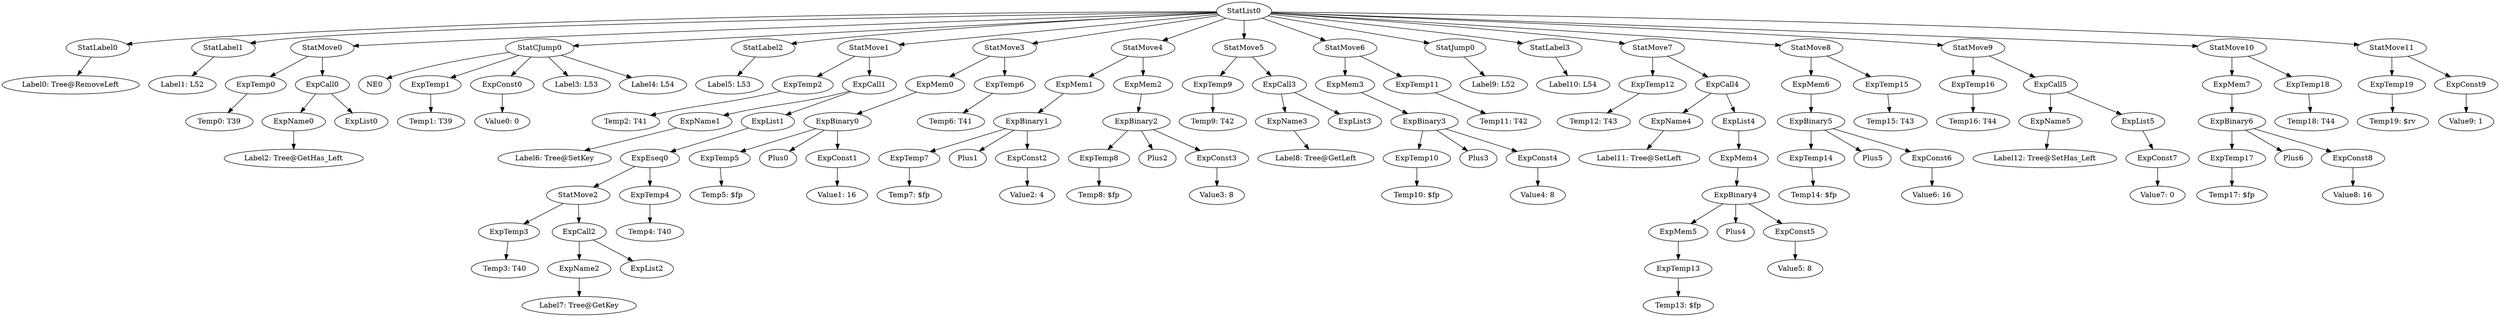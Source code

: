 digraph {
	ordering = out;
	ExpMem7 -> ExpBinary6;
	ExpTemp17 -> "Temp17: $fp";
	StatMove11 -> ExpTemp19;
	StatMove11 -> ExpConst9;
	ExpList5 -> ExpConst7;
	ExpConst7 -> "Value7: 0";
	ExpCall5 -> ExpName5;
	ExpCall5 -> ExpList5;
	StatMove9 -> ExpTemp16;
	StatMove9 -> ExpCall5;
	ExpBinary6 -> ExpTemp17;
	ExpBinary6 -> Plus6;
	ExpBinary6 -> ExpConst8;
	ExpTemp16 -> "Temp16: T44";
	ExpMem6 -> ExpBinary5;
	ExpConst9 -> "Value9: 1";
	ExpBinary5 -> ExpTemp14;
	ExpBinary5 -> Plus5;
	ExpBinary5 -> ExpConst6;
	ExpTemp14 -> "Temp14: $fp";
	ExpTemp13 -> "Temp13: $fp";
	ExpMem4 -> ExpBinary4;
	ExpName4 -> "Label11: Tree@SetLeft";
	StatMove7 -> ExpTemp12;
	StatMove7 -> ExpCall4;
	ExpTemp11 -> "Temp11: T42";
	ExpEseq0 -> StatMove2;
	ExpEseq0 -> ExpTemp4;
	ExpTemp3 -> "Temp3: T40";
	StatJump0 -> "Label9: L52";
	ExpCall1 -> ExpName1;
	ExpCall1 -> ExpList1;
	ExpName2 -> "Label7: Tree@GetKey";
	ExpTemp1 -> "Temp1: T39";
	ExpTemp5 -> "Temp5: $fp";
	ExpTemp19 -> "Temp19: $rv";
	StatMove2 -> ExpTemp3;
	StatMove2 -> ExpCall2;
	ExpTemp2 -> "Temp2: T41";
	ExpTemp10 -> "Temp10: $fp";
	ExpCall4 -> ExpName4;
	ExpCall4 -> ExpList4;
	StatLabel2 -> "Label5: L53";
	ExpBinary4 -> ExpMem5;
	ExpBinary4 -> Plus4;
	ExpBinary4 -> ExpConst5;
	ExpConst0 -> "Value0: 0";
	ExpMem0 -> ExpBinary0;
	StatMove4 -> ExpMem1;
	StatMove4 -> ExpMem2;
	ExpTemp15 -> "Temp15: T43";
	ExpName1 -> "Label6: Tree@SetKey";
	StatMove1 -> ExpTemp2;
	StatMove1 -> ExpCall1;
	StatCJump0 -> NE0;
	StatCJump0 -> ExpTemp1;
	StatCJump0 -> ExpConst0;
	StatCJump0 -> "Label3: L53";
	StatCJump0 -> "Label4: L54";
	ExpTemp18 -> "Temp18: T44";
	ExpTemp8 -> "Temp8: $fp";
	StatLabel1 -> "Label1: L52";
	ExpCall0 -> ExpName0;
	ExpCall0 -> ExpList0;
	ExpTemp12 -> "Temp12: T43";
	ExpMem2 -> ExpBinary2;
	StatList0 -> StatLabel0;
	StatList0 -> StatLabel1;
	StatList0 -> StatMove0;
	StatList0 -> StatCJump0;
	StatList0 -> StatLabel2;
	StatList0 -> StatMove1;
	StatList0 -> StatMove3;
	StatList0 -> StatMove4;
	StatList0 -> StatMove5;
	StatList0 -> StatMove6;
	StatList0 -> StatJump0;
	StatList0 -> StatLabel3;
	StatList0 -> StatMove7;
	StatList0 -> StatMove8;
	StatList0 -> StatMove9;
	StatList0 -> StatMove10;
	StatList0 -> StatMove11;
	StatMove10 -> ExpMem7;
	StatMove10 -> ExpTemp18;
	ExpCall2 -> ExpName2;
	ExpCall2 -> ExpList2;
	StatMove8 -> ExpMem6;
	StatMove8 -> ExpTemp15;
	StatMove0 -> ExpTemp0;
	StatMove0 -> ExpCall0;
	ExpName5 -> "Label12: Tree@SetHas_Left";
	ExpName0 -> "Label2: Tree@GetHas_Left";
	ExpTemp4 -> "Temp4: T40";
	ExpTemp0 -> "Temp0: T39";
	ExpTemp7 -> "Temp7: $fp";
	ExpList4 -> ExpMem4;
	ExpBinary0 -> ExpTemp5;
	ExpBinary0 -> Plus0;
	ExpBinary0 -> ExpConst1;
	ExpConst1 -> "Value1: 16";
	ExpConst5 -> "Value5: 8";
	StatMove5 -> ExpTemp9;
	StatMove5 -> ExpCall3;
	StatMove3 -> ExpMem0;
	StatMove3 -> ExpTemp6;
	StatMove6 -> ExpMem3;
	StatMove6 -> ExpTemp11;
	ExpTemp6 -> "Temp6: T41";
	ExpCall3 -> ExpName3;
	ExpCall3 -> ExpList3;
	ExpList1 -> ExpEseq0;
	ExpBinary1 -> ExpTemp7;
	ExpBinary1 -> Plus1;
	ExpBinary1 -> ExpConst2;
	ExpConst6 -> "Value6: 16";
	ExpMem1 -> ExpBinary1;
	ExpMem5 -> ExpTemp13;
	StatLabel0 -> "Label0: Tree@RemoveLeft";
	ExpBinary2 -> ExpTemp8;
	ExpBinary2 -> Plus2;
	ExpBinary2 -> ExpConst3;
	ExpConst3 -> "Value3: 8";
	ExpTemp9 -> "Temp9: T42";
	ExpName3 -> "Label8: Tree@GetLeft";
	ExpConst2 -> "Value2: 4";
	ExpBinary3 -> ExpTemp10;
	ExpBinary3 -> Plus3;
	ExpBinary3 -> ExpConst4;
	ExpConst8 -> "Value8: 16";
	StatLabel3 -> "Label10: L54";
	ExpConst4 -> "Value4: 8";
	ExpMem3 -> ExpBinary3;
}

